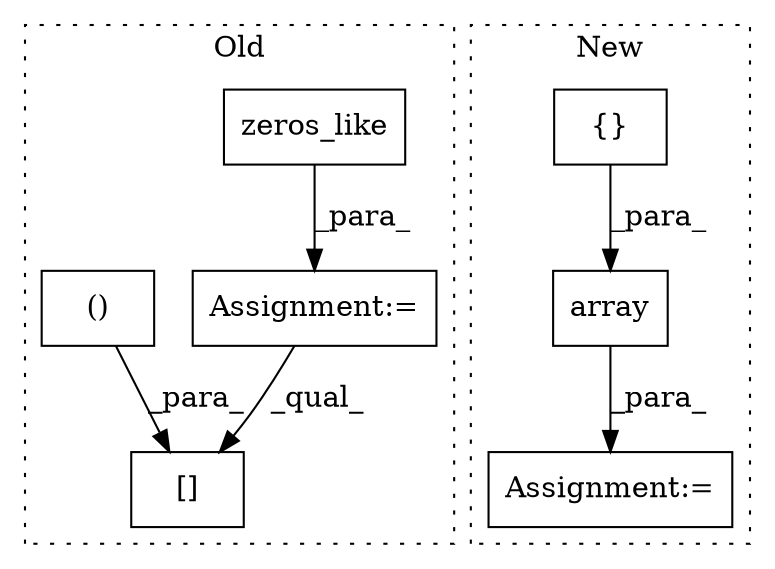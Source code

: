 digraph G {
subgraph cluster0 {
1 [label="zeros_like" a="32" s="9150,9177" l="11,1" shape="box"];
3 [label="Assignment:=" a="7" s="9131" l="1" shape="box"];
5 [label="[]" a="2" s="9527,9589" l="47,2" shape="box"];
6 [label="()" a="106" s="9574" l="15" shape="box"];
label = "Old";
style="dotted";
}
subgraph cluster1 {
2 [label="array" a="32" s="9190,9216" l="6,1" shape="box"];
4 [label="Assignment:=" a="7" s="10527" l="2" shape="box"];
7 [label="{}" a="4" s="9209,9215" l="1,1" shape="box"];
label = "New";
style="dotted";
}
1 -> 3 [label="_para_"];
2 -> 4 [label="_para_"];
3 -> 5 [label="_qual_"];
6 -> 5 [label="_para_"];
7 -> 2 [label="_para_"];
}